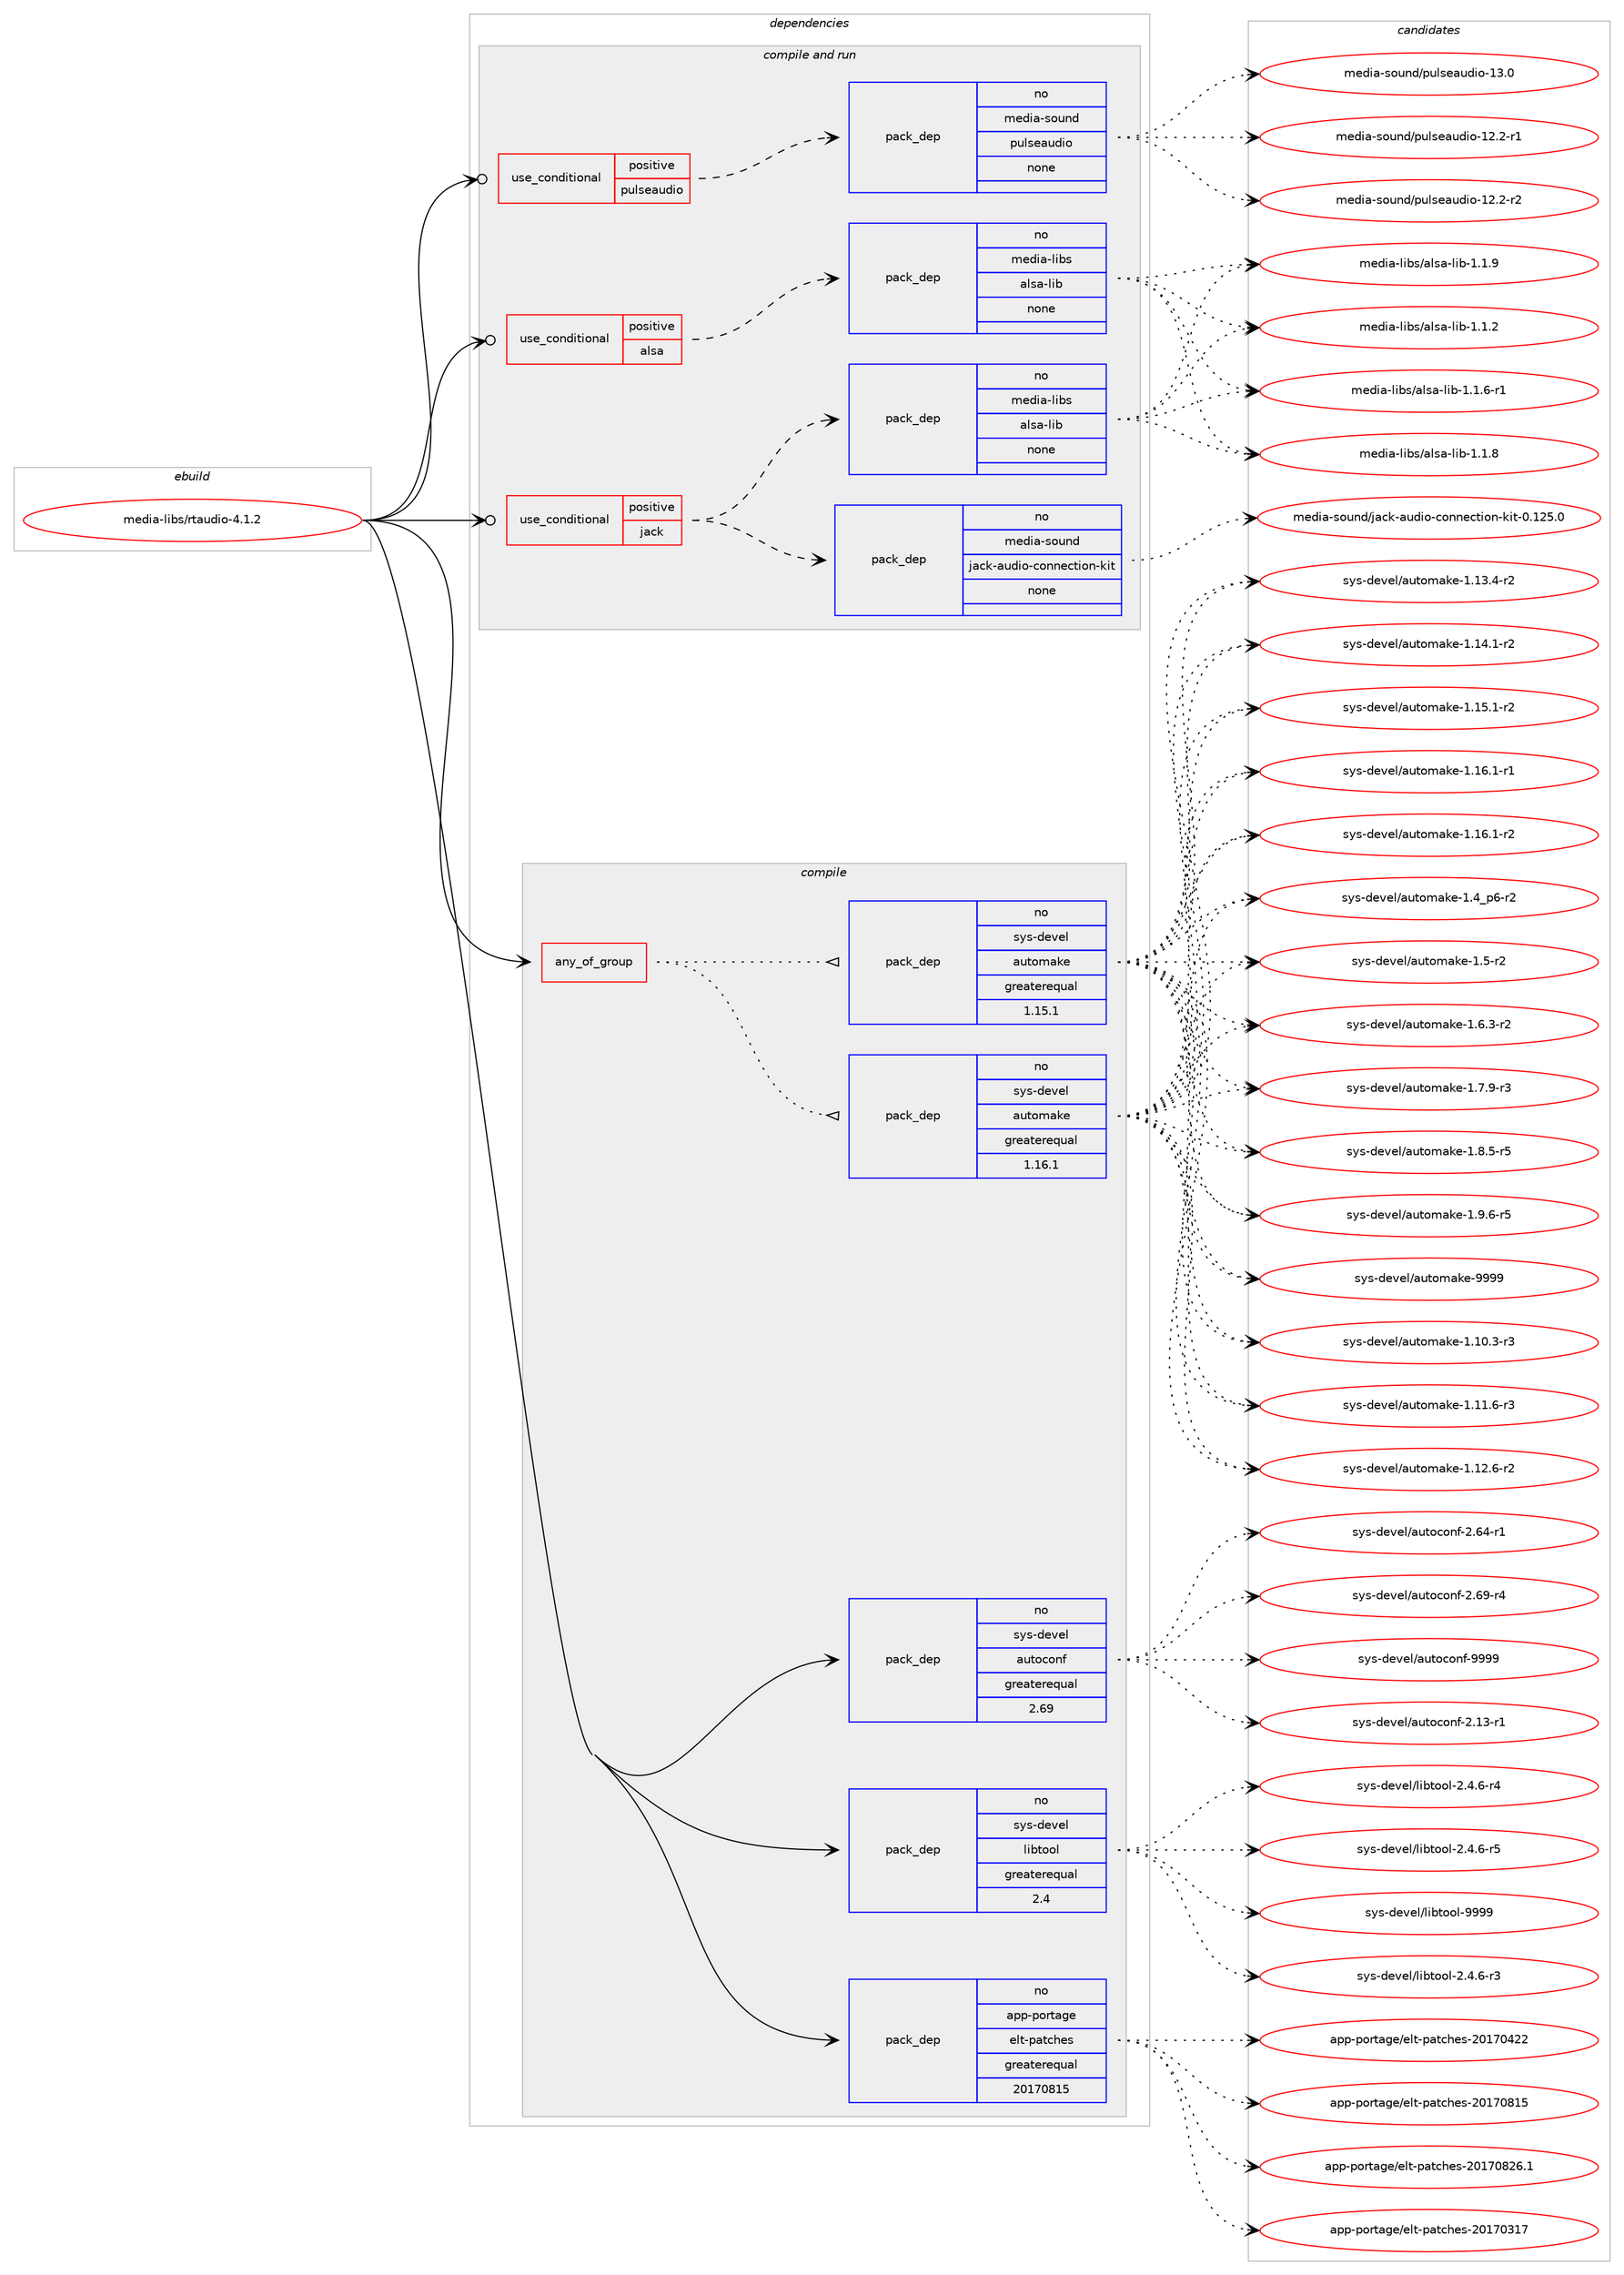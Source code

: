 digraph prolog {

# *************
# Graph options
# *************

newrank=true;
concentrate=true;
compound=true;
graph [rankdir=LR,fontname=Helvetica,fontsize=10,ranksep=1.5];#, ranksep=2.5, nodesep=0.2];
edge  [arrowhead=vee];
node  [fontname=Helvetica,fontsize=10];

# **********
# The ebuild
# **********

subgraph cluster_leftcol {
color=gray;
rank=same;
label=<<i>ebuild</i>>;
id [label="media-libs/rtaudio-4.1.2", color=red, width=4, href="../media-libs/rtaudio-4.1.2.svg"];
}

# ****************
# The dependencies
# ****************

subgraph cluster_midcol {
color=gray;
label=<<i>dependencies</i>>;
subgraph cluster_compile {
fillcolor="#eeeeee";
style=filled;
label=<<i>compile</i>>;
subgraph any13392 {
dependency791398 [label=<<TABLE BORDER="0" CELLBORDER="1" CELLSPACING="0" CELLPADDING="4"><TR><TD CELLPADDING="10">any_of_group</TD></TR></TABLE>>, shape=none, color=red];subgraph pack584933 {
dependency791399 [label=<<TABLE BORDER="0" CELLBORDER="1" CELLSPACING="0" CELLPADDING="4" WIDTH="220"><TR><TD ROWSPAN="6" CELLPADDING="30">pack_dep</TD></TR><TR><TD WIDTH="110">no</TD></TR><TR><TD>sys-devel</TD></TR><TR><TD>automake</TD></TR><TR><TD>greaterequal</TD></TR><TR><TD>1.16.1</TD></TR></TABLE>>, shape=none, color=blue];
}
dependency791398:e -> dependency791399:w [weight=20,style="dotted",arrowhead="oinv"];
subgraph pack584934 {
dependency791400 [label=<<TABLE BORDER="0" CELLBORDER="1" CELLSPACING="0" CELLPADDING="4" WIDTH="220"><TR><TD ROWSPAN="6" CELLPADDING="30">pack_dep</TD></TR><TR><TD WIDTH="110">no</TD></TR><TR><TD>sys-devel</TD></TR><TR><TD>automake</TD></TR><TR><TD>greaterequal</TD></TR><TR><TD>1.15.1</TD></TR></TABLE>>, shape=none, color=blue];
}
dependency791398:e -> dependency791400:w [weight=20,style="dotted",arrowhead="oinv"];
}
id:e -> dependency791398:w [weight=20,style="solid",arrowhead="vee"];
subgraph pack584935 {
dependency791401 [label=<<TABLE BORDER="0" CELLBORDER="1" CELLSPACING="0" CELLPADDING="4" WIDTH="220"><TR><TD ROWSPAN="6" CELLPADDING="30">pack_dep</TD></TR><TR><TD WIDTH="110">no</TD></TR><TR><TD>app-portage</TD></TR><TR><TD>elt-patches</TD></TR><TR><TD>greaterequal</TD></TR><TR><TD>20170815</TD></TR></TABLE>>, shape=none, color=blue];
}
id:e -> dependency791401:w [weight=20,style="solid",arrowhead="vee"];
subgraph pack584936 {
dependency791402 [label=<<TABLE BORDER="0" CELLBORDER="1" CELLSPACING="0" CELLPADDING="4" WIDTH="220"><TR><TD ROWSPAN="6" CELLPADDING="30">pack_dep</TD></TR><TR><TD WIDTH="110">no</TD></TR><TR><TD>sys-devel</TD></TR><TR><TD>autoconf</TD></TR><TR><TD>greaterequal</TD></TR><TR><TD>2.69</TD></TR></TABLE>>, shape=none, color=blue];
}
id:e -> dependency791402:w [weight=20,style="solid",arrowhead="vee"];
subgraph pack584937 {
dependency791403 [label=<<TABLE BORDER="0" CELLBORDER="1" CELLSPACING="0" CELLPADDING="4" WIDTH="220"><TR><TD ROWSPAN="6" CELLPADDING="30">pack_dep</TD></TR><TR><TD WIDTH="110">no</TD></TR><TR><TD>sys-devel</TD></TR><TR><TD>libtool</TD></TR><TR><TD>greaterequal</TD></TR><TR><TD>2.4</TD></TR></TABLE>>, shape=none, color=blue];
}
id:e -> dependency791403:w [weight=20,style="solid",arrowhead="vee"];
}
subgraph cluster_compileandrun {
fillcolor="#eeeeee";
style=filled;
label=<<i>compile and run</i>>;
subgraph cond192637 {
dependency791404 [label=<<TABLE BORDER="0" CELLBORDER="1" CELLSPACING="0" CELLPADDING="4"><TR><TD ROWSPAN="3" CELLPADDING="10">use_conditional</TD></TR><TR><TD>positive</TD></TR><TR><TD>alsa</TD></TR></TABLE>>, shape=none, color=red];
subgraph pack584938 {
dependency791405 [label=<<TABLE BORDER="0" CELLBORDER="1" CELLSPACING="0" CELLPADDING="4" WIDTH="220"><TR><TD ROWSPAN="6" CELLPADDING="30">pack_dep</TD></TR><TR><TD WIDTH="110">no</TD></TR><TR><TD>media-libs</TD></TR><TR><TD>alsa-lib</TD></TR><TR><TD>none</TD></TR><TR><TD></TD></TR></TABLE>>, shape=none, color=blue];
}
dependency791404:e -> dependency791405:w [weight=20,style="dashed",arrowhead="vee"];
}
id:e -> dependency791404:w [weight=20,style="solid",arrowhead="odotvee"];
subgraph cond192638 {
dependency791406 [label=<<TABLE BORDER="0" CELLBORDER="1" CELLSPACING="0" CELLPADDING="4"><TR><TD ROWSPAN="3" CELLPADDING="10">use_conditional</TD></TR><TR><TD>positive</TD></TR><TR><TD>jack</TD></TR></TABLE>>, shape=none, color=red];
subgraph pack584939 {
dependency791407 [label=<<TABLE BORDER="0" CELLBORDER="1" CELLSPACING="0" CELLPADDING="4" WIDTH="220"><TR><TD ROWSPAN="6" CELLPADDING="30">pack_dep</TD></TR><TR><TD WIDTH="110">no</TD></TR><TR><TD>media-libs</TD></TR><TR><TD>alsa-lib</TD></TR><TR><TD>none</TD></TR><TR><TD></TD></TR></TABLE>>, shape=none, color=blue];
}
dependency791406:e -> dependency791407:w [weight=20,style="dashed",arrowhead="vee"];
subgraph pack584940 {
dependency791408 [label=<<TABLE BORDER="0" CELLBORDER="1" CELLSPACING="0" CELLPADDING="4" WIDTH="220"><TR><TD ROWSPAN="6" CELLPADDING="30">pack_dep</TD></TR><TR><TD WIDTH="110">no</TD></TR><TR><TD>media-sound</TD></TR><TR><TD>jack-audio-connection-kit</TD></TR><TR><TD>none</TD></TR><TR><TD></TD></TR></TABLE>>, shape=none, color=blue];
}
dependency791406:e -> dependency791408:w [weight=20,style="dashed",arrowhead="vee"];
}
id:e -> dependency791406:w [weight=20,style="solid",arrowhead="odotvee"];
subgraph cond192639 {
dependency791409 [label=<<TABLE BORDER="0" CELLBORDER="1" CELLSPACING="0" CELLPADDING="4"><TR><TD ROWSPAN="3" CELLPADDING="10">use_conditional</TD></TR><TR><TD>positive</TD></TR><TR><TD>pulseaudio</TD></TR></TABLE>>, shape=none, color=red];
subgraph pack584941 {
dependency791410 [label=<<TABLE BORDER="0" CELLBORDER="1" CELLSPACING="0" CELLPADDING="4" WIDTH="220"><TR><TD ROWSPAN="6" CELLPADDING="30">pack_dep</TD></TR><TR><TD WIDTH="110">no</TD></TR><TR><TD>media-sound</TD></TR><TR><TD>pulseaudio</TD></TR><TR><TD>none</TD></TR><TR><TD></TD></TR></TABLE>>, shape=none, color=blue];
}
dependency791409:e -> dependency791410:w [weight=20,style="dashed",arrowhead="vee"];
}
id:e -> dependency791409:w [weight=20,style="solid",arrowhead="odotvee"];
}
subgraph cluster_run {
fillcolor="#eeeeee";
style=filled;
label=<<i>run</i>>;
}
}

# **************
# The candidates
# **************

subgraph cluster_choices {
rank=same;
color=gray;
label=<<i>candidates</i>>;

subgraph choice584933 {
color=black;
nodesep=1;
choice11512111545100101118101108479711711611110997107101454946494846514511451 [label="sys-devel/automake-1.10.3-r3", color=red, width=4,href="../sys-devel/automake-1.10.3-r3.svg"];
choice11512111545100101118101108479711711611110997107101454946494946544511451 [label="sys-devel/automake-1.11.6-r3", color=red, width=4,href="../sys-devel/automake-1.11.6-r3.svg"];
choice11512111545100101118101108479711711611110997107101454946495046544511450 [label="sys-devel/automake-1.12.6-r2", color=red, width=4,href="../sys-devel/automake-1.12.6-r2.svg"];
choice11512111545100101118101108479711711611110997107101454946495146524511450 [label="sys-devel/automake-1.13.4-r2", color=red, width=4,href="../sys-devel/automake-1.13.4-r2.svg"];
choice11512111545100101118101108479711711611110997107101454946495246494511450 [label="sys-devel/automake-1.14.1-r2", color=red, width=4,href="../sys-devel/automake-1.14.1-r2.svg"];
choice11512111545100101118101108479711711611110997107101454946495346494511450 [label="sys-devel/automake-1.15.1-r2", color=red, width=4,href="../sys-devel/automake-1.15.1-r2.svg"];
choice11512111545100101118101108479711711611110997107101454946495446494511449 [label="sys-devel/automake-1.16.1-r1", color=red, width=4,href="../sys-devel/automake-1.16.1-r1.svg"];
choice11512111545100101118101108479711711611110997107101454946495446494511450 [label="sys-devel/automake-1.16.1-r2", color=red, width=4,href="../sys-devel/automake-1.16.1-r2.svg"];
choice115121115451001011181011084797117116111109971071014549465295112544511450 [label="sys-devel/automake-1.4_p6-r2", color=red, width=4,href="../sys-devel/automake-1.4_p6-r2.svg"];
choice11512111545100101118101108479711711611110997107101454946534511450 [label="sys-devel/automake-1.5-r2", color=red, width=4,href="../sys-devel/automake-1.5-r2.svg"];
choice115121115451001011181011084797117116111109971071014549465446514511450 [label="sys-devel/automake-1.6.3-r2", color=red, width=4,href="../sys-devel/automake-1.6.3-r2.svg"];
choice115121115451001011181011084797117116111109971071014549465546574511451 [label="sys-devel/automake-1.7.9-r3", color=red, width=4,href="../sys-devel/automake-1.7.9-r3.svg"];
choice115121115451001011181011084797117116111109971071014549465646534511453 [label="sys-devel/automake-1.8.5-r5", color=red, width=4,href="../sys-devel/automake-1.8.5-r5.svg"];
choice115121115451001011181011084797117116111109971071014549465746544511453 [label="sys-devel/automake-1.9.6-r5", color=red, width=4,href="../sys-devel/automake-1.9.6-r5.svg"];
choice115121115451001011181011084797117116111109971071014557575757 [label="sys-devel/automake-9999", color=red, width=4,href="../sys-devel/automake-9999.svg"];
dependency791399:e -> choice11512111545100101118101108479711711611110997107101454946494846514511451:w [style=dotted,weight="100"];
dependency791399:e -> choice11512111545100101118101108479711711611110997107101454946494946544511451:w [style=dotted,weight="100"];
dependency791399:e -> choice11512111545100101118101108479711711611110997107101454946495046544511450:w [style=dotted,weight="100"];
dependency791399:e -> choice11512111545100101118101108479711711611110997107101454946495146524511450:w [style=dotted,weight="100"];
dependency791399:e -> choice11512111545100101118101108479711711611110997107101454946495246494511450:w [style=dotted,weight="100"];
dependency791399:e -> choice11512111545100101118101108479711711611110997107101454946495346494511450:w [style=dotted,weight="100"];
dependency791399:e -> choice11512111545100101118101108479711711611110997107101454946495446494511449:w [style=dotted,weight="100"];
dependency791399:e -> choice11512111545100101118101108479711711611110997107101454946495446494511450:w [style=dotted,weight="100"];
dependency791399:e -> choice115121115451001011181011084797117116111109971071014549465295112544511450:w [style=dotted,weight="100"];
dependency791399:e -> choice11512111545100101118101108479711711611110997107101454946534511450:w [style=dotted,weight="100"];
dependency791399:e -> choice115121115451001011181011084797117116111109971071014549465446514511450:w [style=dotted,weight="100"];
dependency791399:e -> choice115121115451001011181011084797117116111109971071014549465546574511451:w [style=dotted,weight="100"];
dependency791399:e -> choice115121115451001011181011084797117116111109971071014549465646534511453:w [style=dotted,weight="100"];
dependency791399:e -> choice115121115451001011181011084797117116111109971071014549465746544511453:w [style=dotted,weight="100"];
dependency791399:e -> choice115121115451001011181011084797117116111109971071014557575757:w [style=dotted,weight="100"];
}
subgraph choice584934 {
color=black;
nodesep=1;
choice11512111545100101118101108479711711611110997107101454946494846514511451 [label="sys-devel/automake-1.10.3-r3", color=red, width=4,href="../sys-devel/automake-1.10.3-r3.svg"];
choice11512111545100101118101108479711711611110997107101454946494946544511451 [label="sys-devel/automake-1.11.6-r3", color=red, width=4,href="../sys-devel/automake-1.11.6-r3.svg"];
choice11512111545100101118101108479711711611110997107101454946495046544511450 [label="sys-devel/automake-1.12.6-r2", color=red, width=4,href="../sys-devel/automake-1.12.6-r2.svg"];
choice11512111545100101118101108479711711611110997107101454946495146524511450 [label="sys-devel/automake-1.13.4-r2", color=red, width=4,href="../sys-devel/automake-1.13.4-r2.svg"];
choice11512111545100101118101108479711711611110997107101454946495246494511450 [label="sys-devel/automake-1.14.1-r2", color=red, width=4,href="../sys-devel/automake-1.14.1-r2.svg"];
choice11512111545100101118101108479711711611110997107101454946495346494511450 [label="sys-devel/automake-1.15.1-r2", color=red, width=4,href="../sys-devel/automake-1.15.1-r2.svg"];
choice11512111545100101118101108479711711611110997107101454946495446494511449 [label="sys-devel/automake-1.16.1-r1", color=red, width=4,href="../sys-devel/automake-1.16.1-r1.svg"];
choice11512111545100101118101108479711711611110997107101454946495446494511450 [label="sys-devel/automake-1.16.1-r2", color=red, width=4,href="../sys-devel/automake-1.16.1-r2.svg"];
choice115121115451001011181011084797117116111109971071014549465295112544511450 [label="sys-devel/automake-1.4_p6-r2", color=red, width=4,href="../sys-devel/automake-1.4_p6-r2.svg"];
choice11512111545100101118101108479711711611110997107101454946534511450 [label="sys-devel/automake-1.5-r2", color=red, width=4,href="../sys-devel/automake-1.5-r2.svg"];
choice115121115451001011181011084797117116111109971071014549465446514511450 [label="sys-devel/automake-1.6.3-r2", color=red, width=4,href="../sys-devel/automake-1.6.3-r2.svg"];
choice115121115451001011181011084797117116111109971071014549465546574511451 [label="sys-devel/automake-1.7.9-r3", color=red, width=4,href="../sys-devel/automake-1.7.9-r3.svg"];
choice115121115451001011181011084797117116111109971071014549465646534511453 [label="sys-devel/automake-1.8.5-r5", color=red, width=4,href="../sys-devel/automake-1.8.5-r5.svg"];
choice115121115451001011181011084797117116111109971071014549465746544511453 [label="sys-devel/automake-1.9.6-r5", color=red, width=4,href="../sys-devel/automake-1.9.6-r5.svg"];
choice115121115451001011181011084797117116111109971071014557575757 [label="sys-devel/automake-9999", color=red, width=4,href="../sys-devel/automake-9999.svg"];
dependency791400:e -> choice11512111545100101118101108479711711611110997107101454946494846514511451:w [style=dotted,weight="100"];
dependency791400:e -> choice11512111545100101118101108479711711611110997107101454946494946544511451:w [style=dotted,weight="100"];
dependency791400:e -> choice11512111545100101118101108479711711611110997107101454946495046544511450:w [style=dotted,weight="100"];
dependency791400:e -> choice11512111545100101118101108479711711611110997107101454946495146524511450:w [style=dotted,weight="100"];
dependency791400:e -> choice11512111545100101118101108479711711611110997107101454946495246494511450:w [style=dotted,weight="100"];
dependency791400:e -> choice11512111545100101118101108479711711611110997107101454946495346494511450:w [style=dotted,weight="100"];
dependency791400:e -> choice11512111545100101118101108479711711611110997107101454946495446494511449:w [style=dotted,weight="100"];
dependency791400:e -> choice11512111545100101118101108479711711611110997107101454946495446494511450:w [style=dotted,weight="100"];
dependency791400:e -> choice115121115451001011181011084797117116111109971071014549465295112544511450:w [style=dotted,weight="100"];
dependency791400:e -> choice11512111545100101118101108479711711611110997107101454946534511450:w [style=dotted,weight="100"];
dependency791400:e -> choice115121115451001011181011084797117116111109971071014549465446514511450:w [style=dotted,weight="100"];
dependency791400:e -> choice115121115451001011181011084797117116111109971071014549465546574511451:w [style=dotted,weight="100"];
dependency791400:e -> choice115121115451001011181011084797117116111109971071014549465646534511453:w [style=dotted,weight="100"];
dependency791400:e -> choice115121115451001011181011084797117116111109971071014549465746544511453:w [style=dotted,weight="100"];
dependency791400:e -> choice115121115451001011181011084797117116111109971071014557575757:w [style=dotted,weight="100"];
}
subgraph choice584935 {
color=black;
nodesep=1;
choice97112112451121111141169710310147101108116451129711699104101115455048495548514955 [label="app-portage/elt-patches-20170317", color=red, width=4,href="../app-portage/elt-patches-20170317.svg"];
choice97112112451121111141169710310147101108116451129711699104101115455048495548525050 [label="app-portage/elt-patches-20170422", color=red, width=4,href="../app-portage/elt-patches-20170422.svg"];
choice97112112451121111141169710310147101108116451129711699104101115455048495548564953 [label="app-portage/elt-patches-20170815", color=red, width=4,href="../app-portage/elt-patches-20170815.svg"];
choice971121124511211111411697103101471011081164511297116991041011154550484955485650544649 [label="app-portage/elt-patches-20170826.1", color=red, width=4,href="../app-portage/elt-patches-20170826.1.svg"];
dependency791401:e -> choice97112112451121111141169710310147101108116451129711699104101115455048495548514955:w [style=dotted,weight="100"];
dependency791401:e -> choice97112112451121111141169710310147101108116451129711699104101115455048495548525050:w [style=dotted,weight="100"];
dependency791401:e -> choice97112112451121111141169710310147101108116451129711699104101115455048495548564953:w [style=dotted,weight="100"];
dependency791401:e -> choice971121124511211111411697103101471011081164511297116991041011154550484955485650544649:w [style=dotted,weight="100"];
}
subgraph choice584936 {
color=black;
nodesep=1;
choice1151211154510010111810110847971171161119911111010245504649514511449 [label="sys-devel/autoconf-2.13-r1", color=red, width=4,href="../sys-devel/autoconf-2.13-r1.svg"];
choice1151211154510010111810110847971171161119911111010245504654524511449 [label="sys-devel/autoconf-2.64-r1", color=red, width=4,href="../sys-devel/autoconf-2.64-r1.svg"];
choice1151211154510010111810110847971171161119911111010245504654574511452 [label="sys-devel/autoconf-2.69-r4", color=red, width=4,href="../sys-devel/autoconf-2.69-r4.svg"];
choice115121115451001011181011084797117116111991111101024557575757 [label="sys-devel/autoconf-9999", color=red, width=4,href="../sys-devel/autoconf-9999.svg"];
dependency791402:e -> choice1151211154510010111810110847971171161119911111010245504649514511449:w [style=dotted,weight="100"];
dependency791402:e -> choice1151211154510010111810110847971171161119911111010245504654524511449:w [style=dotted,weight="100"];
dependency791402:e -> choice1151211154510010111810110847971171161119911111010245504654574511452:w [style=dotted,weight="100"];
dependency791402:e -> choice115121115451001011181011084797117116111991111101024557575757:w [style=dotted,weight="100"];
}
subgraph choice584937 {
color=black;
nodesep=1;
choice1151211154510010111810110847108105981161111111084550465246544511451 [label="sys-devel/libtool-2.4.6-r3", color=red, width=4,href="../sys-devel/libtool-2.4.6-r3.svg"];
choice1151211154510010111810110847108105981161111111084550465246544511452 [label="sys-devel/libtool-2.4.6-r4", color=red, width=4,href="../sys-devel/libtool-2.4.6-r4.svg"];
choice1151211154510010111810110847108105981161111111084550465246544511453 [label="sys-devel/libtool-2.4.6-r5", color=red, width=4,href="../sys-devel/libtool-2.4.6-r5.svg"];
choice1151211154510010111810110847108105981161111111084557575757 [label="sys-devel/libtool-9999", color=red, width=4,href="../sys-devel/libtool-9999.svg"];
dependency791403:e -> choice1151211154510010111810110847108105981161111111084550465246544511451:w [style=dotted,weight="100"];
dependency791403:e -> choice1151211154510010111810110847108105981161111111084550465246544511452:w [style=dotted,weight="100"];
dependency791403:e -> choice1151211154510010111810110847108105981161111111084550465246544511453:w [style=dotted,weight="100"];
dependency791403:e -> choice1151211154510010111810110847108105981161111111084557575757:w [style=dotted,weight="100"];
}
subgraph choice584938 {
color=black;
nodesep=1;
choice1091011001059745108105981154797108115974510810598454946494650 [label="media-libs/alsa-lib-1.1.2", color=red, width=4,href="../media-libs/alsa-lib-1.1.2.svg"];
choice10910110010597451081059811547971081159745108105984549464946544511449 [label="media-libs/alsa-lib-1.1.6-r1", color=red, width=4,href="../media-libs/alsa-lib-1.1.6-r1.svg"];
choice1091011001059745108105981154797108115974510810598454946494656 [label="media-libs/alsa-lib-1.1.8", color=red, width=4,href="../media-libs/alsa-lib-1.1.8.svg"];
choice1091011001059745108105981154797108115974510810598454946494657 [label="media-libs/alsa-lib-1.1.9", color=red, width=4,href="../media-libs/alsa-lib-1.1.9.svg"];
dependency791405:e -> choice1091011001059745108105981154797108115974510810598454946494650:w [style=dotted,weight="100"];
dependency791405:e -> choice10910110010597451081059811547971081159745108105984549464946544511449:w [style=dotted,weight="100"];
dependency791405:e -> choice1091011001059745108105981154797108115974510810598454946494656:w [style=dotted,weight="100"];
dependency791405:e -> choice1091011001059745108105981154797108115974510810598454946494657:w [style=dotted,weight="100"];
}
subgraph choice584939 {
color=black;
nodesep=1;
choice1091011001059745108105981154797108115974510810598454946494650 [label="media-libs/alsa-lib-1.1.2", color=red, width=4,href="../media-libs/alsa-lib-1.1.2.svg"];
choice10910110010597451081059811547971081159745108105984549464946544511449 [label="media-libs/alsa-lib-1.1.6-r1", color=red, width=4,href="../media-libs/alsa-lib-1.1.6-r1.svg"];
choice1091011001059745108105981154797108115974510810598454946494656 [label="media-libs/alsa-lib-1.1.8", color=red, width=4,href="../media-libs/alsa-lib-1.1.8.svg"];
choice1091011001059745108105981154797108115974510810598454946494657 [label="media-libs/alsa-lib-1.1.9", color=red, width=4,href="../media-libs/alsa-lib-1.1.9.svg"];
dependency791407:e -> choice1091011001059745108105981154797108115974510810598454946494650:w [style=dotted,weight="100"];
dependency791407:e -> choice10910110010597451081059811547971081159745108105984549464946544511449:w [style=dotted,weight="100"];
dependency791407:e -> choice1091011001059745108105981154797108115974510810598454946494656:w [style=dotted,weight="100"];
dependency791407:e -> choice1091011001059745108105981154797108115974510810598454946494657:w [style=dotted,weight="100"];
}
subgraph choice584940 {
color=black;
nodesep=1;
choice10910110010597451151111171101004710697991074597117100105111459911111011010199116105111110451071051164548464950534648 [label="media-sound/jack-audio-connection-kit-0.125.0", color=red, width=4,href="../media-sound/jack-audio-connection-kit-0.125.0.svg"];
dependency791408:e -> choice10910110010597451151111171101004710697991074597117100105111459911111011010199116105111110451071051164548464950534648:w [style=dotted,weight="100"];
}
subgraph choice584941 {
color=black;
nodesep=1;
choice1091011001059745115111117110100471121171081151019711710010511145495046504511449 [label="media-sound/pulseaudio-12.2-r1", color=red, width=4,href="../media-sound/pulseaudio-12.2-r1.svg"];
choice1091011001059745115111117110100471121171081151019711710010511145495046504511450 [label="media-sound/pulseaudio-12.2-r2", color=red, width=4,href="../media-sound/pulseaudio-12.2-r2.svg"];
choice109101100105974511511111711010047112117108115101971171001051114549514648 [label="media-sound/pulseaudio-13.0", color=red, width=4,href="../media-sound/pulseaudio-13.0.svg"];
dependency791410:e -> choice1091011001059745115111117110100471121171081151019711710010511145495046504511449:w [style=dotted,weight="100"];
dependency791410:e -> choice1091011001059745115111117110100471121171081151019711710010511145495046504511450:w [style=dotted,weight="100"];
dependency791410:e -> choice109101100105974511511111711010047112117108115101971171001051114549514648:w [style=dotted,weight="100"];
}
}

}
